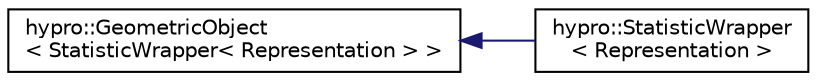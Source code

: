 digraph "Graphical Class Hierarchy"
{
  edge [fontname="Helvetica",fontsize="10",labelfontname="Helvetica",labelfontsize="10"];
  node [fontname="Helvetica",fontsize="10",shape=record];
  rankdir="LR";
  Node1 [label="hypro::GeometricObject\l\< StatisticWrapper\< Representation \> \>",height=0.2,width=0.4,color="black", fillcolor="white", style="filled",URL="$classhypro_1_1GeometricObject.html"];
  Node1 -> Node2 [dir="back",color="midnightblue",fontsize="10",style="solid",fontname="Helvetica"];
  Node2 [label="hypro::StatisticWrapper\l\< Representation \>",height=0.2,width=0.4,color="black", fillcolor="white", style="filled",URL="$classhypro_1_1StatisticWrapper.html",tooltip="Wrapper class which allows to create traces of operations on state set representations. "];
}
